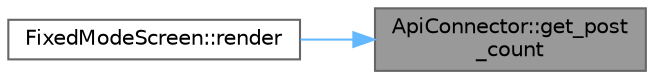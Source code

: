 digraph "ApiConnector::get_post_count"
{
 // LATEX_PDF_SIZE
  bgcolor="transparent";
  edge [fontname=Helvetica,fontsize=10,labelfontname=Helvetica,labelfontsize=10];
  node [fontname=Helvetica,fontsize=10,shape=box,height=0.2,width=0.4];
  rankdir="RL";
  Node1 [id="Node000001",label="ApiConnector::get_post\l_count",height=0.2,width=0.4,color="gray40", fillcolor="grey60", style="filled", fontcolor="black",tooltip=" "];
  Node1 -> Node2 [id="edge1_Node000001_Node000002",dir="back",color="steelblue1",style="solid",tooltip=" "];
  Node2 [id="Node000002",label="FixedModeScreen::render",height=0.2,width=0.4,color="grey40", fillcolor="white", style="filled",URL="$class_fixed_mode_screen.html#a765438b789be58d1b2a14e3180c350af",tooltip=" "];
}
